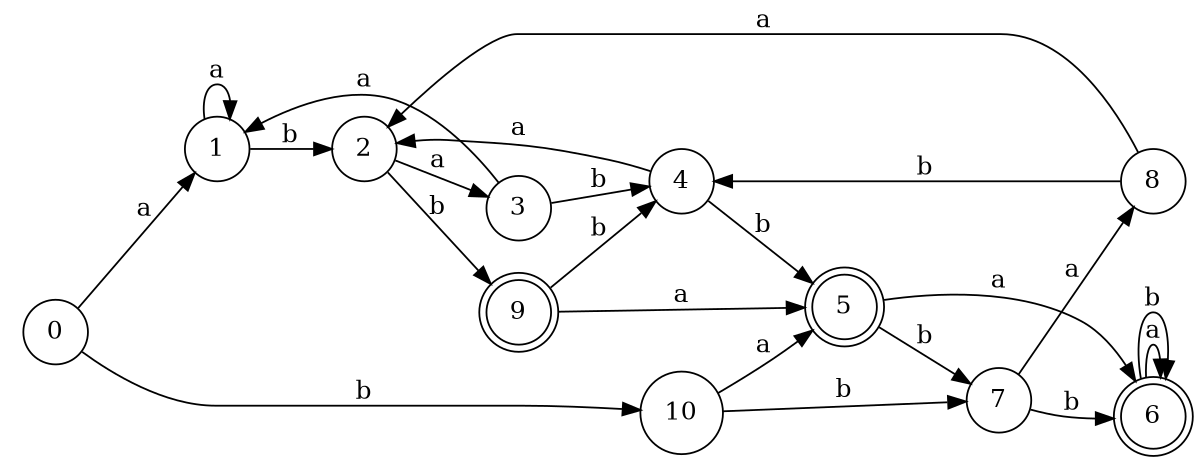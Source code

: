 digraph n9_4 {
__start0 [label="" shape="none"];

rankdir=LR;
size="8,5";

s0 [style="filled", color="black", fillcolor="white" shape="circle", label="0"];
s1 [style="filled", color="black", fillcolor="white" shape="circle", label="1"];
s2 [style="filled", color="black", fillcolor="white" shape="circle", label="2"];
s3 [style="filled", color="black", fillcolor="white" shape="circle", label="3"];
s4 [style="filled", color="black", fillcolor="white" shape="circle", label="4"];
s5 [style="rounded,filled", color="black", fillcolor="white" shape="doublecircle", label="5"];
s6 [style="rounded,filled", color="black", fillcolor="white" shape="doublecircle", label="6"];
s7 [style="filled", color="black", fillcolor="white" shape="circle", label="7"];
s8 [style="filled", color="black", fillcolor="white" shape="circle", label="8"];
s9 [style="rounded,filled", color="black", fillcolor="white" shape="doublecircle", label="9"];
s10 [style="filled", color="black", fillcolor="white" shape="circle", label="10"];
s0 -> s1 [label="a"];
s0 -> s10 [label="b"];
s1 -> s1 [label="a"];
s1 -> s2 [label="b"];
s2 -> s3 [label="a"];
s2 -> s9 [label="b"];
s3 -> s1 [label="a"];
s3 -> s4 [label="b"];
s4 -> s2 [label="a"];
s4 -> s5 [label="b"];
s5 -> s6 [label="a"];
s5 -> s7 [label="b"];
s6 -> s6 [label="a"];
s6 -> s6 [label="b"];
s7 -> s8 [label="a"];
s7 -> s6 [label="b"];
s8 -> s2 [label="a"];
s8 -> s4 [label="b"];
s9 -> s5 [label="a"];
s9 -> s4 [label="b"];
s10 -> s5 [label="a"];
s10 -> s7 [label="b"];

}